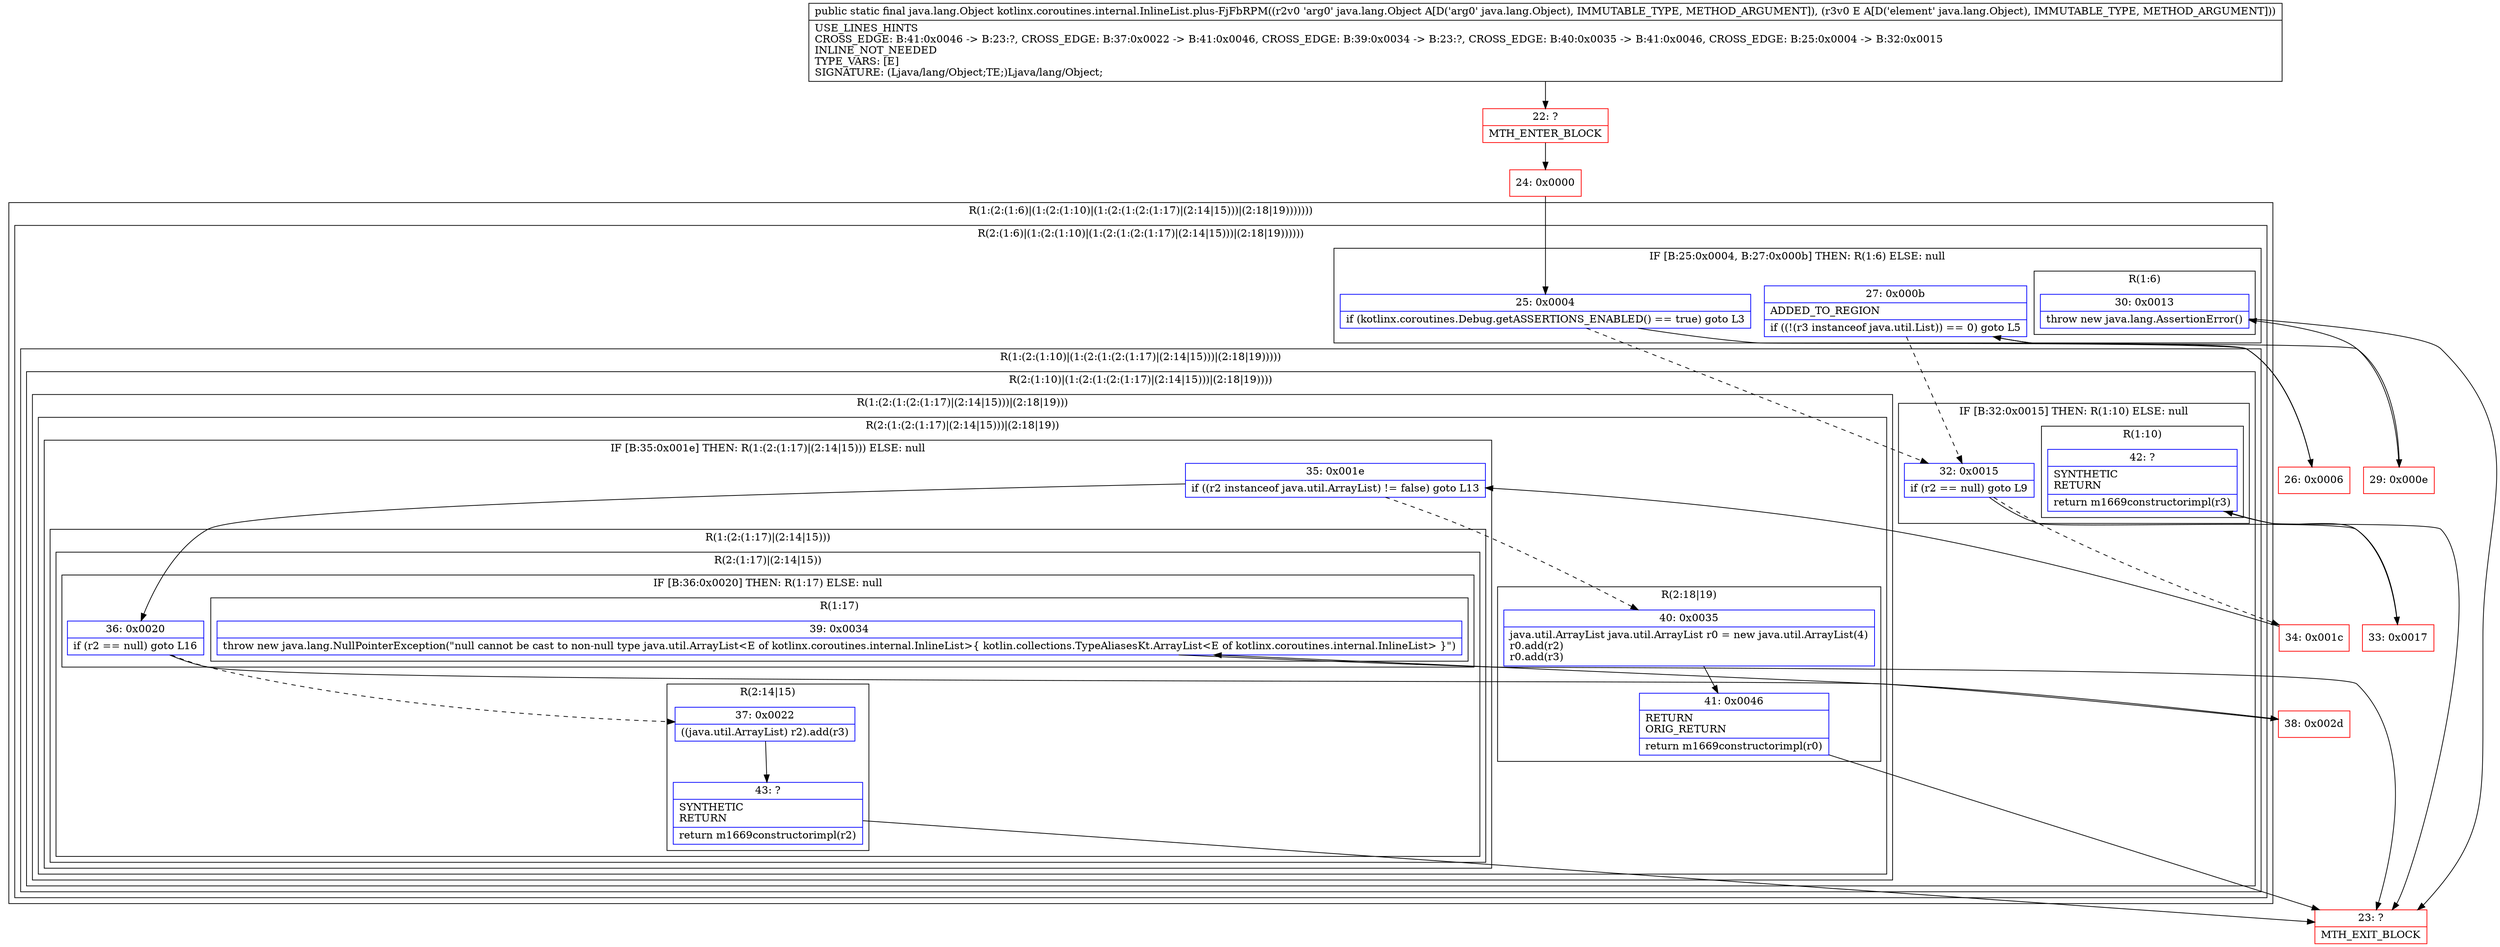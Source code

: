 digraph "CFG forkotlinx.coroutines.internal.InlineList.plus\-FjFbRPM(Ljava\/lang\/Object;Ljava\/lang\/Object;)Ljava\/lang\/Object;" {
subgraph cluster_Region_84319348 {
label = "R(1:(2:(1:6)|(1:(2:(1:10)|(1:(2:(1:(2:(1:17)|(2:14|15)))|(2:18|19)))))))";
node [shape=record,color=blue];
subgraph cluster_Region_124768052 {
label = "R(2:(1:6)|(1:(2:(1:10)|(1:(2:(1:(2:(1:17)|(2:14|15)))|(2:18|19))))))";
node [shape=record,color=blue];
subgraph cluster_IfRegion_745992279 {
label = "IF [B:25:0x0004, B:27:0x000b] THEN: R(1:6) ELSE: null";
node [shape=record,color=blue];
Node_25 [shape=record,label="{25\:\ 0x0004|if (kotlinx.coroutines.Debug.getASSERTIONS_ENABLED() == true) goto L3\l}"];
Node_27 [shape=record,label="{27\:\ 0x000b|ADDED_TO_REGION\l|if ((!(r3 instanceof java.util.List)) == 0) goto L5\l}"];
subgraph cluster_Region_753093080 {
label = "R(1:6)";
node [shape=record,color=blue];
Node_30 [shape=record,label="{30\:\ 0x0013|throw new java.lang.AssertionError()\l}"];
}
}
subgraph cluster_Region_498570508 {
label = "R(1:(2:(1:10)|(1:(2:(1:(2:(1:17)|(2:14|15)))|(2:18|19)))))";
node [shape=record,color=blue];
subgraph cluster_Region_1683554273 {
label = "R(2:(1:10)|(1:(2:(1:(2:(1:17)|(2:14|15)))|(2:18|19))))";
node [shape=record,color=blue];
subgraph cluster_IfRegion_2134331253 {
label = "IF [B:32:0x0015] THEN: R(1:10) ELSE: null";
node [shape=record,color=blue];
Node_32 [shape=record,label="{32\:\ 0x0015|if (r2 == null) goto L9\l}"];
subgraph cluster_Region_1236038850 {
label = "R(1:10)";
node [shape=record,color=blue];
Node_42 [shape=record,label="{42\:\ ?|SYNTHETIC\lRETURN\l|return m1669constructorimpl(r3)\l}"];
}
}
subgraph cluster_Region_1754433294 {
label = "R(1:(2:(1:(2:(1:17)|(2:14|15)))|(2:18|19)))";
node [shape=record,color=blue];
subgraph cluster_Region_1268173322 {
label = "R(2:(1:(2:(1:17)|(2:14|15)))|(2:18|19))";
node [shape=record,color=blue];
subgraph cluster_IfRegion_245328106 {
label = "IF [B:35:0x001e] THEN: R(1:(2:(1:17)|(2:14|15))) ELSE: null";
node [shape=record,color=blue];
Node_35 [shape=record,label="{35\:\ 0x001e|if ((r2 instanceof java.util.ArrayList) != false) goto L13\l}"];
subgraph cluster_Region_608110495 {
label = "R(1:(2:(1:17)|(2:14|15)))";
node [shape=record,color=blue];
subgraph cluster_Region_1491685089 {
label = "R(2:(1:17)|(2:14|15))";
node [shape=record,color=blue];
subgraph cluster_IfRegion_634521964 {
label = "IF [B:36:0x0020] THEN: R(1:17) ELSE: null";
node [shape=record,color=blue];
Node_36 [shape=record,label="{36\:\ 0x0020|if (r2 == null) goto L16\l}"];
subgraph cluster_Region_1358949636 {
label = "R(1:17)";
node [shape=record,color=blue];
Node_39 [shape=record,label="{39\:\ 0x0034|throw new java.lang.NullPointerException(\"null cannot be cast to non\-null type java.util.ArrayList\<E of kotlinx.coroutines.internal.InlineList\>\{ kotlin.collections.TypeAliasesKt.ArrayList\<E of kotlinx.coroutines.internal.InlineList\> \}\")\l}"];
}
}
subgraph cluster_Region_211815291 {
label = "R(2:14|15)";
node [shape=record,color=blue];
Node_37 [shape=record,label="{37\:\ 0x0022|((java.util.ArrayList) r2).add(r3)\l}"];
Node_43 [shape=record,label="{43\:\ ?|SYNTHETIC\lRETURN\l|return m1669constructorimpl(r2)\l}"];
}
}
}
}
subgraph cluster_Region_470468150 {
label = "R(2:18|19)";
node [shape=record,color=blue];
Node_40 [shape=record,label="{40\:\ 0x0035|java.util.ArrayList java.util.ArrayList r0 = new java.util.ArrayList(4)\lr0.add(r2)\lr0.add(r3)\l}"];
Node_41 [shape=record,label="{41\:\ 0x0046|RETURN\lORIG_RETURN\l|return m1669constructorimpl(r0)\l}"];
}
}
}
}
}
}
}
Node_22 [shape=record,color=red,label="{22\:\ ?|MTH_ENTER_BLOCK\l}"];
Node_24 [shape=record,color=red,label="{24\:\ 0x0000}"];
Node_26 [shape=record,color=red,label="{26\:\ 0x0006}"];
Node_29 [shape=record,color=red,label="{29\:\ 0x000e}"];
Node_23 [shape=record,color=red,label="{23\:\ ?|MTH_EXIT_BLOCK\l}"];
Node_33 [shape=record,color=red,label="{33\:\ 0x0017}"];
Node_34 [shape=record,color=red,label="{34\:\ 0x001c}"];
Node_38 [shape=record,color=red,label="{38\:\ 0x002d}"];
MethodNode[shape=record,label="{public static final java.lang.Object kotlinx.coroutines.internal.InlineList.plus\-FjFbRPM((r2v0 'arg0' java.lang.Object A[D('arg0' java.lang.Object), IMMUTABLE_TYPE, METHOD_ARGUMENT]), (r3v0 E A[D('element' java.lang.Object), IMMUTABLE_TYPE, METHOD_ARGUMENT]))  | USE_LINES_HINTS\lCROSS_EDGE: B:41:0x0046 \-\> B:23:?, CROSS_EDGE: B:37:0x0022 \-\> B:41:0x0046, CROSS_EDGE: B:39:0x0034 \-\> B:23:?, CROSS_EDGE: B:40:0x0035 \-\> B:41:0x0046, CROSS_EDGE: B:25:0x0004 \-\> B:32:0x0015\lINLINE_NOT_NEEDED\lTYPE_VARS: [E]\lSIGNATURE: (Ljava\/lang\/Object;TE;)Ljava\/lang\/Object;\l}"];
MethodNode -> Node_22;Node_25 -> Node_26;
Node_25 -> Node_32[style=dashed];
Node_27 -> Node_29;
Node_27 -> Node_32[style=dashed];
Node_30 -> Node_23;
Node_32 -> Node_33;
Node_32 -> Node_34[style=dashed];
Node_42 -> Node_23;
Node_35 -> Node_36;
Node_35 -> Node_40[style=dashed];
Node_36 -> Node_37[style=dashed];
Node_36 -> Node_38;
Node_39 -> Node_23;
Node_37 -> Node_43;
Node_43 -> Node_23;
Node_40 -> Node_41;
Node_41 -> Node_23;
Node_22 -> Node_24;
Node_24 -> Node_25;
Node_26 -> Node_27;
Node_29 -> Node_30;
Node_33 -> Node_42;
Node_34 -> Node_35;
Node_38 -> Node_39;
}

